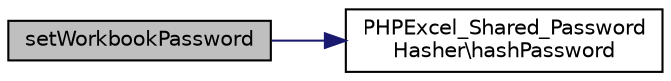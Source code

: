 digraph "setWorkbookPassword"
{
  edge [fontname="Helvetica",fontsize="10",labelfontname="Helvetica",labelfontsize="10"];
  node [fontname="Helvetica",fontsize="10",shape=record];
  rankdir="LR";
  Node25 [label="setWorkbookPassword",height=0.2,width=0.4,color="black", fillcolor="grey75", style="filled", fontcolor="black"];
  Node25 -> Node26 [color="midnightblue",fontsize="10",style="solid",fontname="Helvetica"];
  Node26 [label="PHPExcel_Shared_Password\lHasher\\hashPassword",height=0.2,width=0.4,color="black", fillcolor="white", style="filled",URL="$class_p_h_p_excel___shared___password_hasher.html#a6eb9ddbda184fa5ddea0621f77130ef6"];
}
